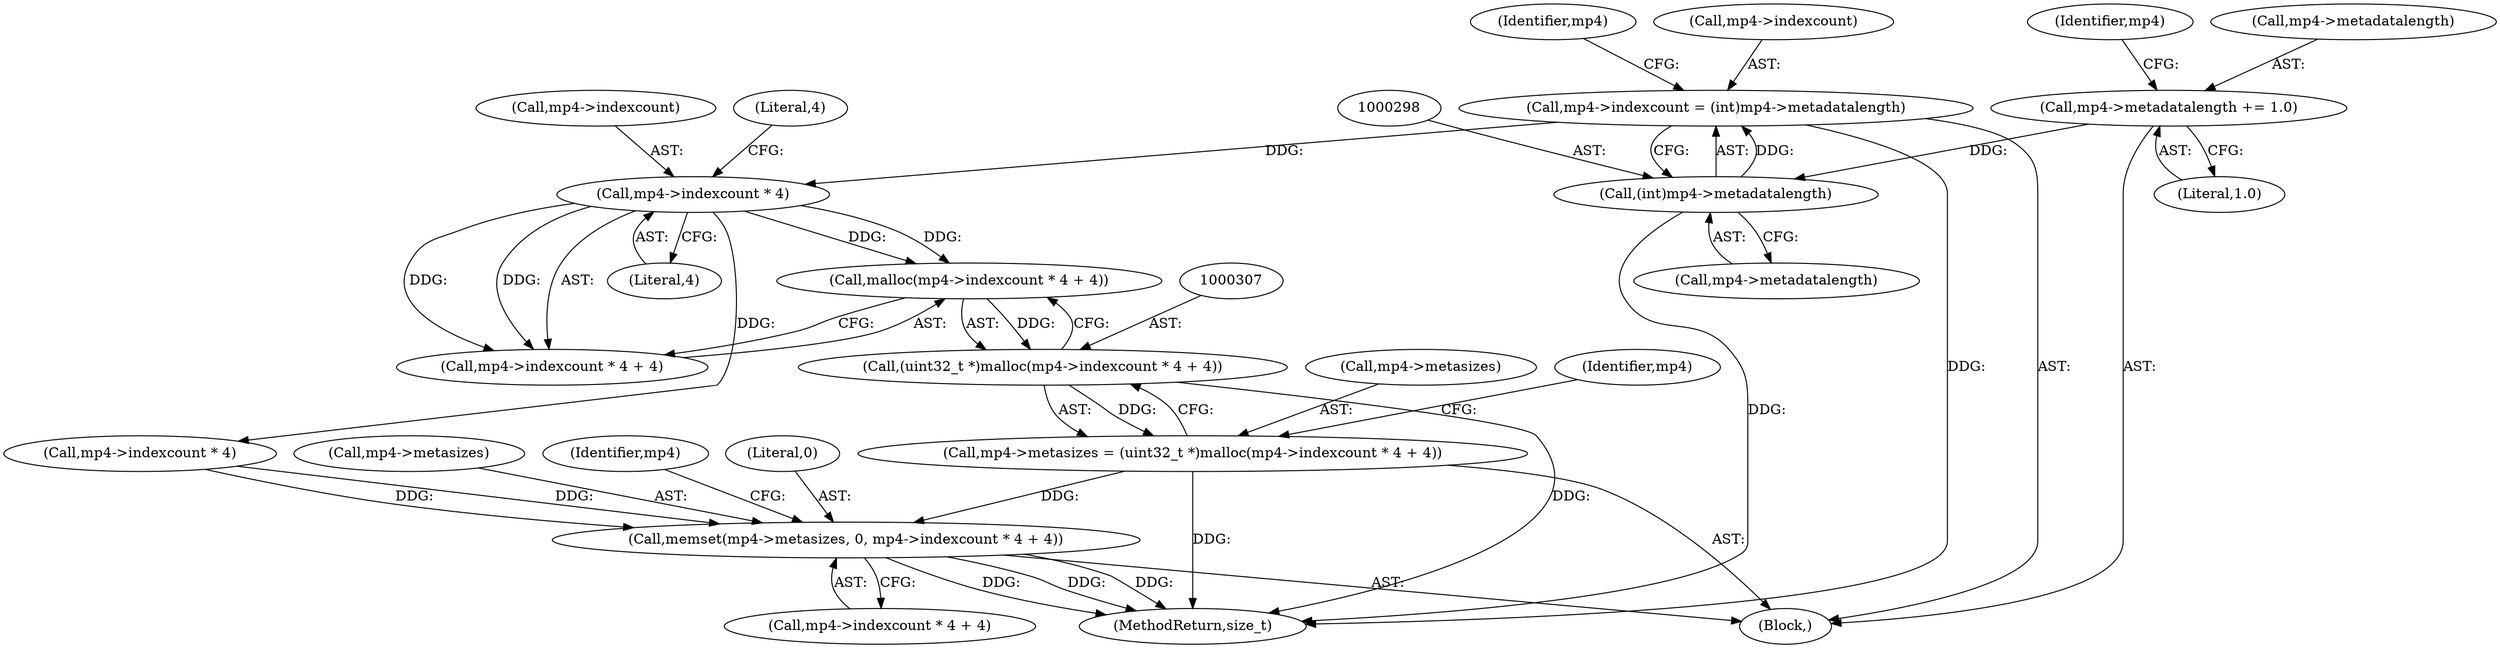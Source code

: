 digraph "0_gpmf-parser_341f12cd5b97ab419e53853ca00176457c9f1681_6@API" {
"1000308" [label="(Call,malloc(mp4->indexcount * 4 + 4))"];
"1000310" [label="(Call,mp4->indexcount * 4)"];
"1000293" [label="(Call,mp4->indexcount = (int)mp4->metadatalength)"];
"1000297" [label="(Call,(int)mp4->metadatalength)"];
"1000288" [label="(Call,mp4->metadatalength += 1.0)"];
"1000306" [label="(Call,(uint32_t *)malloc(mp4->indexcount * 4 + 4))"];
"1000302" [label="(Call,mp4->metasizes = (uint32_t *)malloc(mp4->indexcount * 4 + 4))"];
"1000316" [label="(Call,memset(mp4->metasizes, 0, mp4->indexcount * 4 + 4))"];
"1000308" [label="(Call,malloc(mp4->indexcount * 4 + 4))"];
"1000302" [label="(Call,mp4->metasizes = (uint32_t *)malloc(mp4->indexcount * 4 + 4))"];
"1000315" [label="(Literal,4)"];
"1000299" [label="(Call,mp4->metadatalength)"];
"1000303" [label="(Call,mp4->metasizes)"];
"1000288" [label="(Call,mp4->metadatalength += 1.0)"];
"1000297" [label="(Call,(int)mp4->metadatalength)"];
"1000295" [label="(Identifier,mp4)"];
"1000311" [label="(Call,mp4->indexcount)"];
"1000293" [label="(Call,mp4->indexcount = (int)mp4->metadatalength)"];
"1000304" [label="(Identifier,mp4)"];
"1000322" [label="(Call,mp4->indexcount * 4)"];
"1000320" [label="(Literal,0)"];
"1000318" [label="(Identifier,mp4)"];
"1000306" [label="(Call,(uint32_t *)malloc(mp4->indexcount * 4 + 4))"];
"1000282" [label="(Block,)"];
"1000294" [label="(Call,mp4->indexcount)"];
"1000310" [label="(Call,mp4->indexcount * 4)"];
"1000289" [label="(Call,mp4->metadatalength)"];
"1000317" [label="(Call,mp4->metasizes)"];
"1000321" [label="(Call,mp4->indexcount * 4 + 4)"];
"1000330" [label="(Identifier,mp4)"];
"1000423" [label="(MethodReturn,size_t)"];
"1000316" [label="(Call,memset(mp4->metasizes, 0, mp4->indexcount * 4 + 4))"];
"1000314" [label="(Literal,4)"];
"1000309" [label="(Call,mp4->indexcount * 4 + 4)"];
"1000292" [label="(Literal,1.0)"];
"1000308" -> "1000306"  [label="AST: "];
"1000308" -> "1000309"  [label="CFG: "];
"1000309" -> "1000308"  [label="AST: "];
"1000306" -> "1000308"  [label="CFG: "];
"1000308" -> "1000306"  [label="DDG: "];
"1000310" -> "1000308"  [label="DDG: "];
"1000310" -> "1000308"  [label="DDG: "];
"1000310" -> "1000309"  [label="AST: "];
"1000310" -> "1000314"  [label="CFG: "];
"1000311" -> "1000310"  [label="AST: "];
"1000314" -> "1000310"  [label="AST: "];
"1000315" -> "1000310"  [label="CFG: "];
"1000310" -> "1000309"  [label="DDG: "];
"1000310" -> "1000309"  [label="DDG: "];
"1000293" -> "1000310"  [label="DDG: "];
"1000310" -> "1000322"  [label="DDG: "];
"1000293" -> "1000282"  [label="AST: "];
"1000293" -> "1000297"  [label="CFG: "];
"1000294" -> "1000293"  [label="AST: "];
"1000297" -> "1000293"  [label="AST: "];
"1000304" -> "1000293"  [label="CFG: "];
"1000293" -> "1000423"  [label="DDG: "];
"1000297" -> "1000293"  [label="DDG: "];
"1000297" -> "1000299"  [label="CFG: "];
"1000298" -> "1000297"  [label="AST: "];
"1000299" -> "1000297"  [label="AST: "];
"1000297" -> "1000423"  [label="DDG: "];
"1000288" -> "1000297"  [label="DDG: "];
"1000288" -> "1000282"  [label="AST: "];
"1000288" -> "1000292"  [label="CFG: "];
"1000289" -> "1000288"  [label="AST: "];
"1000292" -> "1000288"  [label="AST: "];
"1000295" -> "1000288"  [label="CFG: "];
"1000306" -> "1000302"  [label="AST: "];
"1000307" -> "1000306"  [label="AST: "];
"1000302" -> "1000306"  [label="CFG: "];
"1000306" -> "1000423"  [label="DDG: "];
"1000306" -> "1000302"  [label="DDG: "];
"1000302" -> "1000282"  [label="AST: "];
"1000303" -> "1000302"  [label="AST: "];
"1000318" -> "1000302"  [label="CFG: "];
"1000302" -> "1000423"  [label="DDG: "];
"1000302" -> "1000316"  [label="DDG: "];
"1000316" -> "1000282"  [label="AST: "];
"1000316" -> "1000321"  [label="CFG: "];
"1000317" -> "1000316"  [label="AST: "];
"1000320" -> "1000316"  [label="AST: "];
"1000321" -> "1000316"  [label="AST: "];
"1000330" -> "1000316"  [label="CFG: "];
"1000316" -> "1000423"  [label="DDG: "];
"1000316" -> "1000423"  [label="DDG: "];
"1000316" -> "1000423"  [label="DDG: "];
"1000322" -> "1000316"  [label="DDG: "];
"1000322" -> "1000316"  [label="DDG: "];
}
